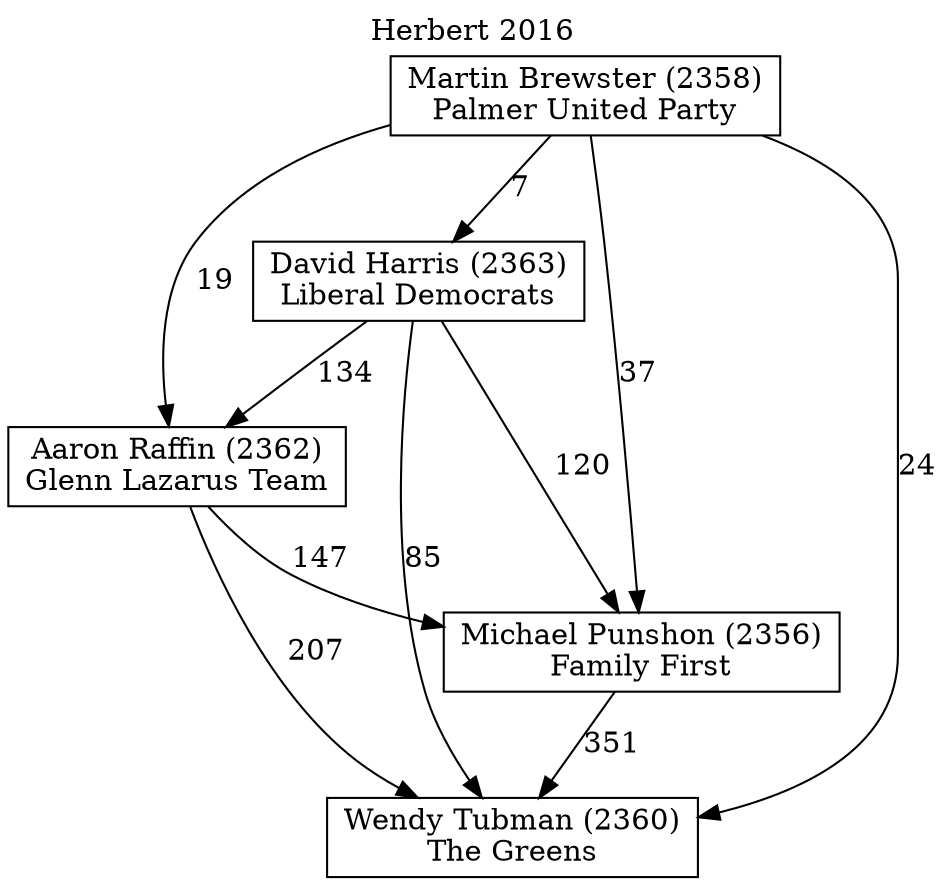 // House preference flow
digraph "Wendy Tubman (2360)_Herbert_2016" {
	graph [label="Herbert 2016" labelloc=t mclimit=10]
	node [shape=box]
	"David Harris (2363)" [label="David Harris (2363)
Liberal Democrats"]
	"Michael Punshon (2356)" [label="Michael Punshon (2356)
Family First"]
	"Martin Brewster (2358)" [label="Martin Brewster (2358)
Palmer United Party"]
	"Aaron Raffin (2362)" [label="Aaron Raffin (2362)
Glenn Lazarus Team"]
	"Wendy Tubman (2360)" [label="Wendy Tubman (2360)
The Greens"]
	"Martin Brewster (2358)" -> "Wendy Tubman (2360)" [label=24]
	"Aaron Raffin (2362)" -> "Michael Punshon (2356)" [label=147]
	"David Harris (2363)" -> "Michael Punshon (2356)" [label=120]
	"David Harris (2363)" -> "Aaron Raffin (2362)" [label=134]
	"Martin Brewster (2358)" -> "David Harris (2363)" [label=7]
	"Martin Brewster (2358)" -> "Michael Punshon (2356)" [label=37]
	"Aaron Raffin (2362)" -> "Wendy Tubman (2360)" [label=207]
	"Martin Brewster (2358)" -> "Aaron Raffin (2362)" [label=19]
	"David Harris (2363)" -> "Wendy Tubman (2360)" [label=85]
	"Michael Punshon (2356)" -> "Wendy Tubman (2360)" [label=351]
}
